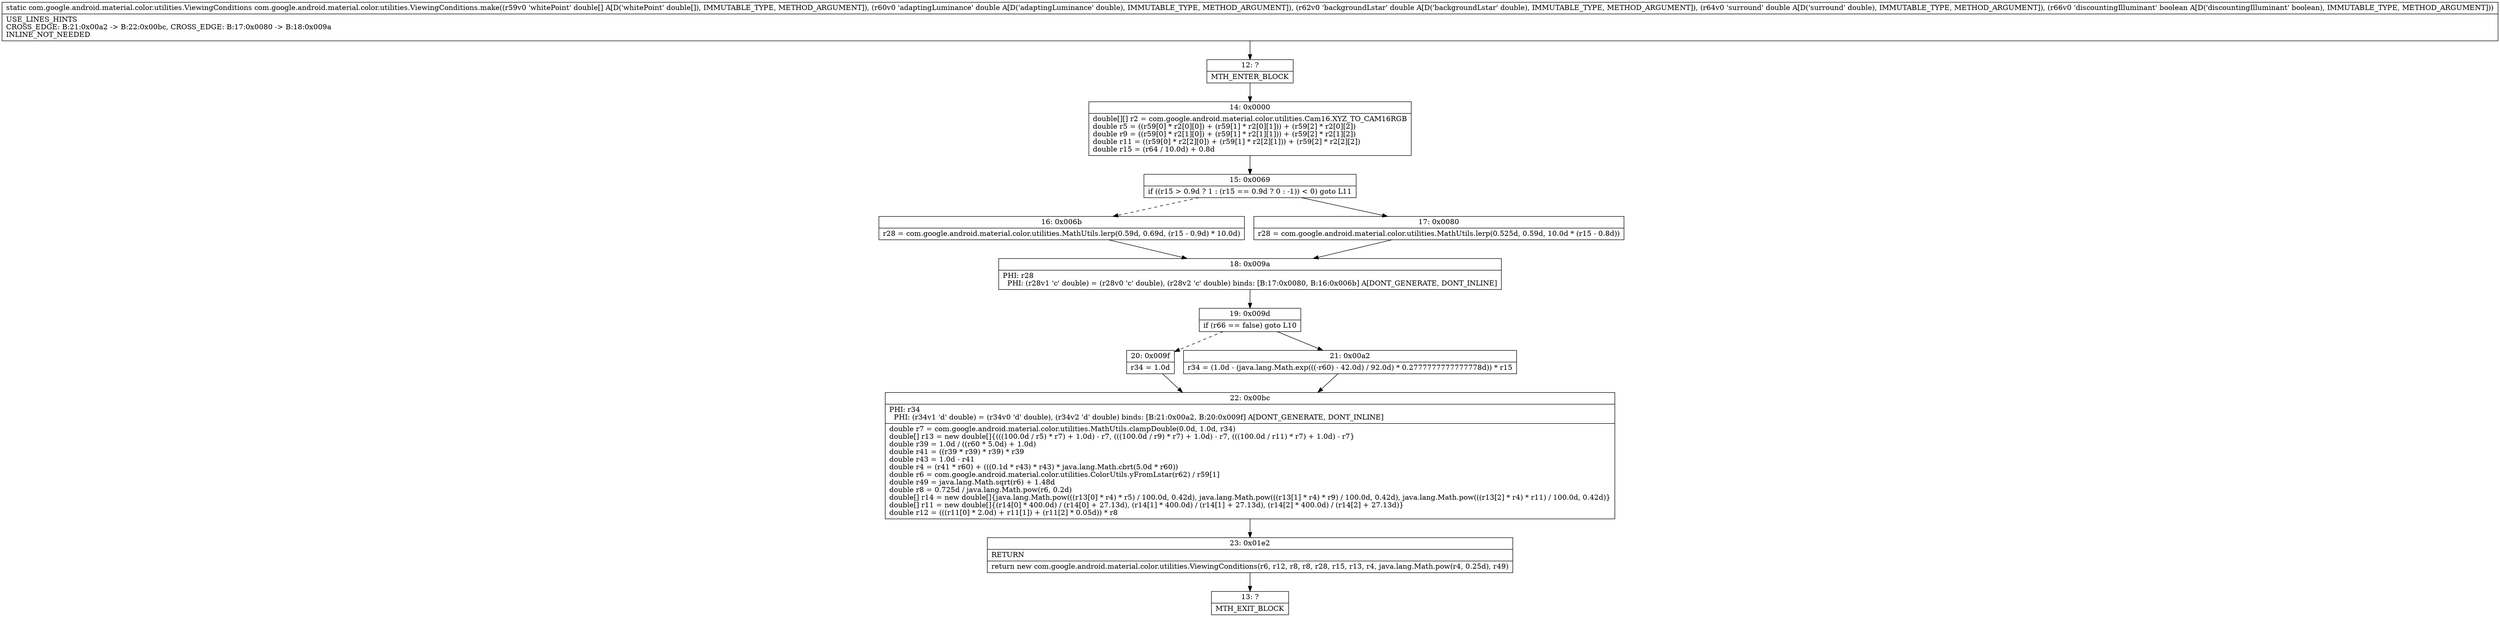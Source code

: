 digraph "CFG forcom.google.android.material.color.utilities.ViewingConditions.make([DDDDZ)Lcom\/google\/android\/material\/color\/utilities\/ViewingConditions;" {
Node_12 [shape=record,label="{12\:\ ?|MTH_ENTER_BLOCK\l}"];
Node_14 [shape=record,label="{14\:\ 0x0000|double[][] r2 = com.google.android.material.color.utilities.Cam16.XYZ_TO_CAM16RGB\ldouble r5 = ((r59[0] * r2[0][0]) + (r59[1] * r2[0][1])) + (r59[2] * r2[0][2])\ldouble r9 = ((r59[0] * r2[1][0]) + (r59[1] * r2[1][1])) + (r59[2] * r2[1][2])\ldouble r11 = ((r59[0] * r2[2][0]) + (r59[1] * r2[2][1])) + (r59[2] * r2[2][2])\ldouble r15 = (r64 \/ 10.0d) + 0.8d\l}"];
Node_15 [shape=record,label="{15\:\ 0x0069|if ((r15 \> 0.9d ? 1 : (r15 == 0.9d ? 0 : \-1)) \< 0) goto L11\l}"];
Node_16 [shape=record,label="{16\:\ 0x006b|r28 = com.google.android.material.color.utilities.MathUtils.lerp(0.59d, 0.69d, (r15 \- 0.9d) * 10.0d)\l}"];
Node_18 [shape=record,label="{18\:\ 0x009a|PHI: r28 \l  PHI: (r28v1 'c' double) = (r28v0 'c' double), (r28v2 'c' double) binds: [B:17:0x0080, B:16:0x006b] A[DONT_GENERATE, DONT_INLINE]\l}"];
Node_19 [shape=record,label="{19\:\ 0x009d|if (r66 == false) goto L10\l}"];
Node_20 [shape=record,label="{20\:\ 0x009f|r34 = 1.0d\l}"];
Node_22 [shape=record,label="{22\:\ 0x00bc|PHI: r34 \l  PHI: (r34v1 'd' double) = (r34v0 'd' double), (r34v2 'd' double) binds: [B:21:0x00a2, B:20:0x009f] A[DONT_GENERATE, DONT_INLINE]\l|double r7 = com.google.android.material.color.utilities.MathUtils.clampDouble(0.0d, 1.0d, r34)\ldouble[] r13 = new double[]\{(((100.0d \/ r5) * r7) + 1.0d) \- r7, (((100.0d \/ r9) * r7) + 1.0d) \- r7, (((100.0d \/ r11) * r7) + 1.0d) \- r7\}\ldouble r39 = 1.0d \/ ((r60 * 5.0d) + 1.0d)\ldouble r41 = ((r39 * r39) * r39) * r39\ldouble r43 = 1.0d \- r41\ldouble r4 = (r41 * r60) + (((0.1d * r43) * r43) * java.lang.Math.cbrt(5.0d * r60))\ldouble r6 = com.google.android.material.color.utilities.ColorUtils.yFromLstar(r62) \/ r59[1]\ldouble r49 = java.lang.Math.sqrt(r6) + 1.48d\ldouble r8 = 0.725d \/ java.lang.Math.pow(r6, 0.2d)\ldouble[] r14 = new double[]\{java.lang.Math.pow(((r13[0] * r4) * r5) \/ 100.0d, 0.42d), java.lang.Math.pow(((r13[1] * r4) * r9) \/ 100.0d, 0.42d), java.lang.Math.pow(((r13[2] * r4) * r11) \/ 100.0d, 0.42d)\}\ldouble[] r11 = new double[]\{(r14[0] * 400.0d) \/ (r14[0] + 27.13d), (r14[1] * 400.0d) \/ (r14[1] + 27.13d), (r14[2] * 400.0d) \/ (r14[2] + 27.13d)\}\ldouble r12 = (((r11[0] * 2.0d) + r11[1]) + (r11[2] * 0.05d)) * r8\l}"];
Node_23 [shape=record,label="{23\:\ 0x01e2|RETURN\l|return new com.google.android.material.color.utilities.ViewingConditions(r6, r12, r8, r8, r28, r15, r13, r4, java.lang.Math.pow(r4, 0.25d), r49)\l}"];
Node_13 [shape=record,label="{13\:\ ?|MTH_EXIT_BLOCK\l}"];
Node_21 [shape=record,label="{21\:\ 0x00a2|r34 = (1.0d \- (java.lang.Math.exp(((\-r60) \- 42.0d) \/ 92.0d) * 0.2777777777777778d)) * r15\l}"];
Node_17 [shape=record,label="{17\:\ 0x0080|r28 = com.google.android.material.color.utilities.MathUtils.lerp(0.525d, 0.59d, 10.0d * (r15 \- 0.8d))\l}"];
MethodNode[shape=record,label="{static com.google.android.material.color.utilities.ViewingConditions com.google.android.material.color.utilities.ViewingConditions.make((r59v0 'whitePoint' double[] A[D('whitePoint' double[]), IMMUTABLE_TYPE, METHOD_ARGUMENT]), (r60v0 'adaptingLuminance' double A[D('adaptingLuminance' double), IMMUTABLE_TYPE, METHOD_ARGUMENT]), (r62v0 'backgroundLstar' double A[D('backgroundLstar' double), IMMUTABLE_TYPE, METHOD_ARGUMENT]), (r64v0 'surround' double A[D('surround' double), IMMUTABLE_TYPE, METHOD_ARGUMENT]), (r66v0 'discountingIlluminant' boolean A[D('discountingIlluminant' boolean), IMMUTABLE_TYPE, METHOD_ARGUMENT]))  | USE_LINES_HINTS\lCROSS_EDGE: B:21:0x00a2 \-\> B:22:0x00bc, CROSS_EDGE: B:17:0x0080 \-\> B:18:0x009a\lINLINE_NOT_NEEDED\l}"];
MethodNode -> Node_12;Node_12 -> Node_14;
Node_14 -> Node_15;
Node_15 -> Node_16[style=dashed];
Node_15 -> Node_17;
Node_16 -> Node_18;
Node_18 -> Node_19;
Node_19 -> Node_20[style=dashed];
Node_19 -> Node_21;
Node_20 -> Node_22;
Node_22 -> Node_23;
Node_23 -> Node_13;
Node_21 -> Node_22;
Node_17 -> Node_18;
}

